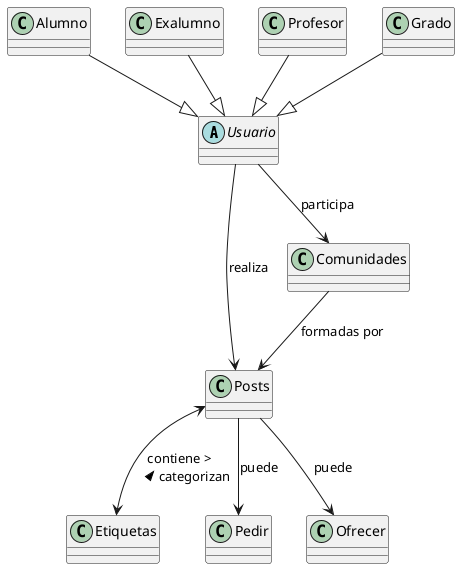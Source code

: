 @startuml
abstract class Usuario {
}

class Alumno {
}

class Exalumno {
}

class Profesor {
}

class Grado {
}

' Definición de otras entidades del sistema
class Posts {
}

class Comunidades {
}

class Etiquetas {
}

Alumno --|> Usuario
Exalumno --|> Usuario
Profesor --|> Usuario
Grado --|> Usuario

' Relaciones entre entidades
Usuario --> Posts : realiza
Usuario --> Comunidades : participa
Comunidades --> Posts : formadas por
Posts --> "Pedir" : puede
Posts --> "Ofrecer" : puede
Posts <--> Etiquetas : "contiene >     \n< categorizan"
@enduml